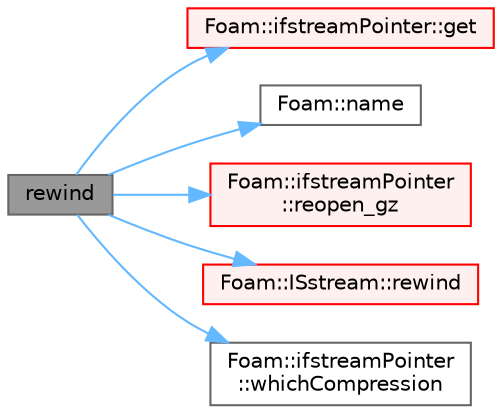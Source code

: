 digraph "rewind"
{
 // LATEX_PDF_SIZE
  bgcolor="transparent";
  edge [fontname=Helvetica,fontsize=10,labelfontname=Helvetica,labelfontsize=10];
  node [fontname=Helvetica,fontsize=10,shape=box,height=0.2,width=0.4];
  rankdir="LR";
  Node1 [id="Node000001",label="rewind",height=0.2,width=0.4,color="gray40", fillcolor="grey60", style="filled", fontcolor="black",tooltip=" "];
  Node1 -> Node2 [id="edge1_Node000001_Node000002",color="steelblue1",style="solid",tooltip=" "];
  Node2 [id="Node000002",label="Foam::ifstreamPointer::get",height=0.2,width=0.4,color="red", fillcolor="#FFF0F0", style="filled",URL="$classFoam_1_1ifstreamPointer.html#a8dad0a4689a538e9e52df952a6bc3074",tooltip=" "];
  Node1 -> Node4 [id="edge2_Node000001_Node000004",color="steelblue1",style="solid",tooltip=" "];
  Node4 [id="Node000004",label="Foam::name",height=0.2,width=0.4,color="grey40", fillcolor="white", style="filled",URL="$namespaceFoam.html#accde1bf3e2a4105cca868012a680afbe",tooltip=" "];
  Node1 -> Node5 [id="edge3_Node000001_Node000005",color="steelblue1",style="solid",tooltip=" "];
  Node5 [id="Node000005",label="Foam::ifstreamPointer\l::reopen_gz",height=0.2,width=0.4,color="red", fillcolor="#FFF0F0", style="filled",URL="$classFoam_1_1ifstreamPointer.html#a67fe7c455d2cf2ee52540f55edee482e",tooltip=" "];
  Node1 -> Node7 [id="edge4_Node000001_Node000007",color="steelblue1",style="solid",tooltip=" "];
  Node7 [id="Node000007",label="Foam::ISstream::rewind",height=0.2,width=0.4,color="red", fillcolor="#FFF0F0", style="filled",URL="$classFoam_1_1ISstream.html#ab8734e666421c9fe3b6380a818c6c727",tooltip=" "];
  Node1 -> Node8 [id="edge5_Node000001_Node000008",color="steelblue1",style="solid",tooltip=" "];
  Node8 [id="Node000008",label="Foam::ifstreamPointer\l::whichCompression",height=0.2,width=0.4,color="grey40", fillcolor="white", style="filled",URL="$classFoam_1_1ifstreamPointer.html#a9479d48f0c9e59b3d91fc7a6a9a92225",tooltip=" "];
}
